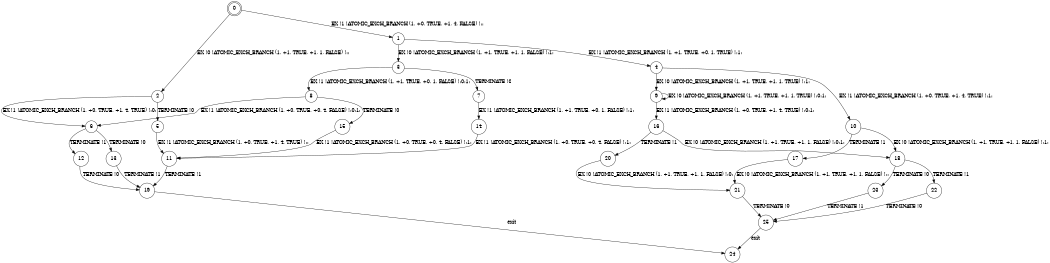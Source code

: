 digraph BCG {
size = "7, 10.5";
center = TRUE;
node [shape = circle];
0 [peripheries = 2];
0 -> 1 [label = "EX !1 !ATOMIC_EXCH_BRANCH (1, +0, TRUE, +1, 4, FALSE) !::"];
0 -> 2 [label = "EX !0 !ATOMIC_EXCH_BRANCH (1, +1, TRUE, +1, 1, FALSE) !::"];
1 -> 3 [label = "EX !0 !ATOMIC_EXCH_BRANCH (1, +1, TRUE, +1, 1, FALSE) !:1:"];
1 -> 4 [label = "EX !1 !ATOMIC_EXCH_BRANCH (1, +1, TRUE, +0, 1, TRUE) !:1:"];
2 -> 5 [label = "TERMINATE !0"];
2 -> 6 [label = "EX !1 !ATOMIC_EXCH_BRANCH (1, +0, TRUE, +1, 4, TRUE) !:0:"];
3 -> 7 [label = "TERMINATE !0"];
3 -> 8 [label = "EX !1 !ATOMIC_EXCH_BRANCH (1, +1, TRUE, +0, 1, FALSE) !:0:1:"];
4 -> 9 [label = "EX !0 !ATOMIC_EXCH_BRANCH (1, +1, TRUE, +1, 1, TRUE) !:1:"];
4 -> 10 [label = "EX !1 !ATOMIC_EXCH_BRANCH (1, +0, TRUE, +1, 4, TRUE) !:1:"];
5 -> 11 [label = "EX !1 !ATOMIC_EXCH_BRANCH (1, +0, TRUE, +1, 4, TRUE) !::"];
6 -> 12 [label = "TERMINATE !1"];
6 -> 13 [label = "TERMINATE !0"];
7 -> 14 [label = "EX !1 !ATOMIC_EXCH_BRANCH (1, +1, TRUE, +0, 1, FALSE) !:1:"];
8 -> 15 [label = "TERMINATE !0"];
8 -> 6 [label = "EX !1 !ATOMIC_EXCH_BRANCH (1, +0, TRUE, +0, 4, FALSE) !:0:1:"];
9 -> 16 [label = "EX !1 !ATOMIC_EXCH_BRANCH (1, +0, TRUE, +1, 4, TRUE) !:0:1:"];
9 -> 9 [label = "EX !0 !ATOMIC_EXCH_BRANCH (1, +1, TRUE, +1, 1, TRUE) !:0:1:"];
10 -> 17 [label = "TERMINATE !1"];
10 -> 18 [label = "EX !0 !ATOMIC_EXCH_BRANCH (1, +1, TRUE, +1, 1, FALSE) !:1:"];
11 -> 19 [label = "TERMINATE !1"];
12 -> 19 [label = "TERMINATE !0"];
13 -> 19 [label = "TERMINATE !1"];
14 -> 11 [label = "EX !1 !ATOMIC_EXCH_BRANCH (1, +0, TRUE, +0, 4, FALSE) !:1:"];
15 -> 11 [label = "EX !1 !ATOMIC_EXCH_BRANCH (1, +0, TRUE, +0, 4, FALSE) !:1:"];
16 -> 20 [label = "TERMINATE !1"];
16 -> 18 [label = "EX !0 !ATOMIC_EXCH_BRANCH (1, +1, TRUE, +1, 1, FALSE) !:0:1:"];
17 -> 21 [label = "EX !0 !ATOMIC_EXCH_BRANCH (1, +1, TRUE, +1, 1, FALSE) !::"];
18 -> 22 [label = "TERMINATE !1"];
18 -> 23 [label = "TERMINATE !0"];
19 -> 24 [label = "exit"];
20 -> 21 [label = "EX !0 !ATOMIC_EXCH_BRANCH (1, +1, TRUE, +1, 1, FALSE) !:0:"];
21 -> 25 [label = "TERMINATE !0"];
22 -> 25 [label = "TERMINATE !0"];
23 -> 25 [label = "TERMINATE !1"];
25 -> 24 [label = "exit"];
}
